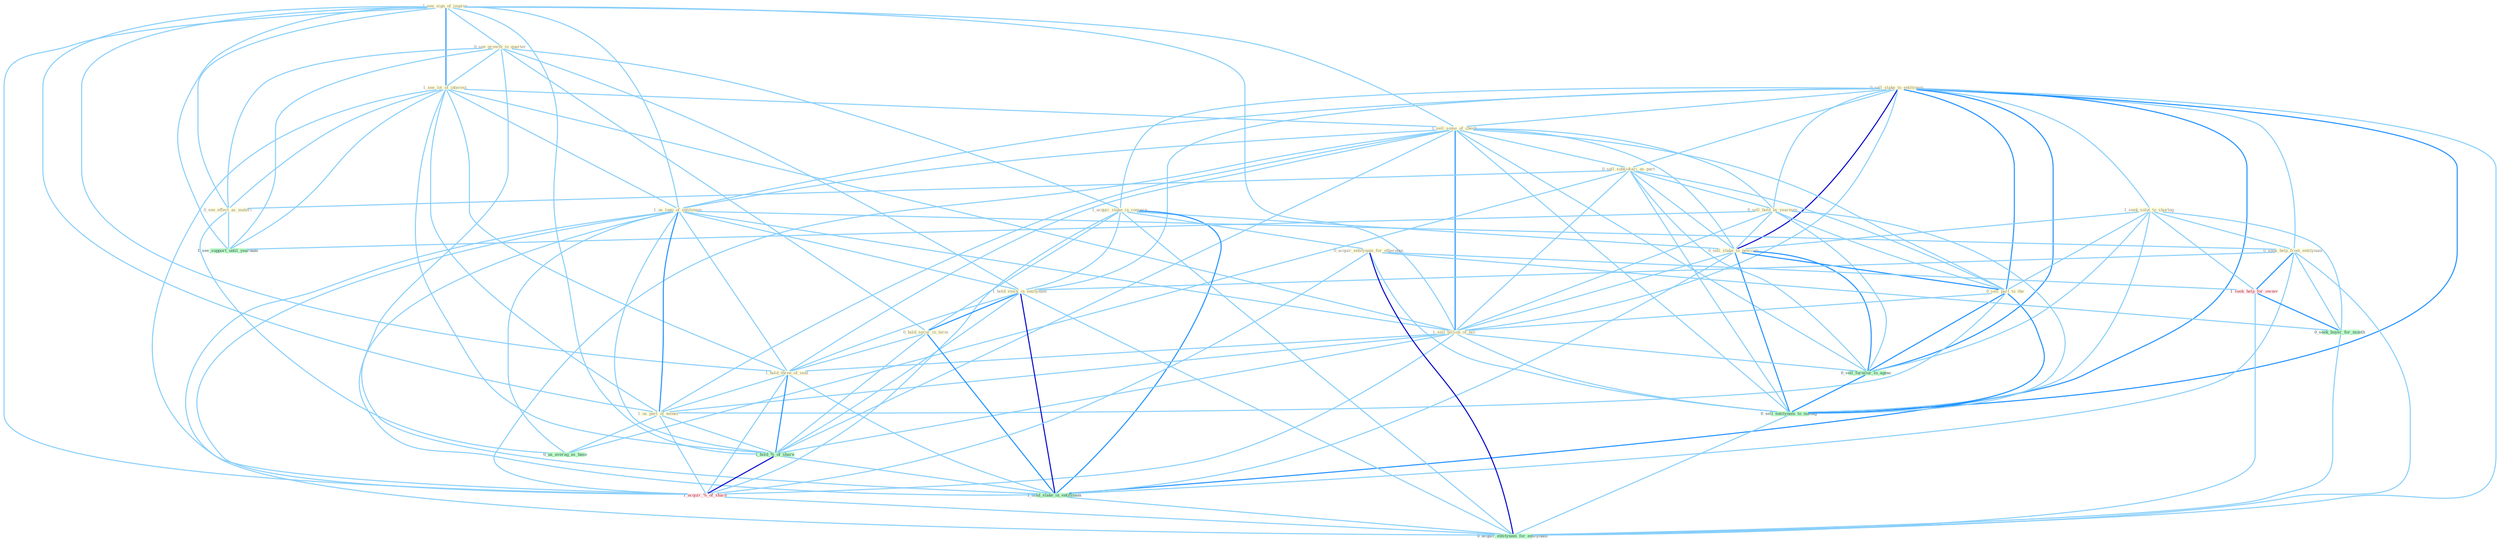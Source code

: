 Graph G{ 
    node
    [shape=polygon,style=filled,width=.5,height=.06,color="#BDFCC9",fixedsize=true,fontsize=4,
    fontcolor="#2f4f4f"];
    {node
    [color="#ffffe0", fontcolor="#8b7d6b"] "1_see_sign_of_improv " "0_see_growth_in_quarter " "0_sell_stake_to_entitynam " "1_see_lot_of_interest " "1_sell_some_of_check " "0_sell_subsidiari_as_part " "1_acquir_stake_in_concern " "0_sell_hold_by_yearnum " "1_us_logo_of_entitynam " "1_seek_solut_to_shortag " "0_sell_stake_to_newcom " "0_sell_part_to_the " "1_sell_billion_of_bill " "0_see_effect_as_materi " "0_seek_help_from_entitynam " "1_hold_stock_in_entitynam " "0_hold_secur_in_term " "1_hold_three_of_seat " "1_us_part_of_monei " "0_acquir_entitynam_for_othernum "}
{node [color="#fff0f5", fontcolor="#b22222"] "1_seek_help_for_owner " "1_acquir_%_of_share "}
edge [color="#B0E2FF"];

	"1_see_sign_of_improv " -- "0_see_growth_in_quarter " [w="1", color="#87cefa" ];
	"1_see_sign_of_improv " -- "1_see_lot_of_interest " [w="2", color="#1e90ff" , len=0.8];
	"1_see_sign_of_improv " -- "1_sell_some_of_check " [w="1", color="#87cefa" ];
	"1_see_sign_of_improv " -- "1_us_logo_of_entitynam " [w="1", color="#87cefa" ];
	"1_see_sign_of_improv " -- "1_sell_billion_of_bill " [w="1", color="#87cefa" ];
	"1_see_sign_of_improv " -- "0_see_effect_as_materi " [w="1", color="#87cefa" ];
	"1_see_sign_of_improv " -- "1_hold_three_of_seat " [w="1", color="#87cefa" ];
	"1_see_sign_of_improv " -- "1_us_part_of_monei " [w="1", color="#87cefa" ];
	"1_see_sign_of_improv " -- "1_hold_%_of_share " [w="1", color="#87cefa" ];
	"1_see_sign_of_improv " -- "1_acquir_%_of_share " [w="1", color="#87cefa" ];
	"1_see_sign_of_improv " -- "1_see_support_until_yearnum " [w="1", color="#87cefa" ];
	"0_see_growth_in_quarter " -- "1_see_lot_of_interest " [w="1", color="#87cefa" ];
	"0_see_growth_in_quarter " -- "1_acquir_stake_in_concern " [w="1", color="#87cefa" ];
	"0_see_growth_in_quarter " -- "0_see_effect_as_materi " [w="1", color="#87cefa" ];
	"0_see_growth_in_quarter " -- "1_hold_stock_in_entitynam " [w="1", color="#87cefa" ];
	"0_see_growth_in_quarter " -- "0_hold_secur_in_term " [w="1", color="#87cefa" ];
	"0_see_growth_in_quarter " -- "1_hold_stake_in_entitynam " [w="1", color="#87cefa" ];
	"0_see_growth_in_quarter " -- "1_see_support_until_yearnum " [w="1", color="#87cefa" ];
	"0_sell_stake_to_entitynam " -- "1_sell_some_of_check " [w="1", color="#87cefa" ];
	"0_sell_stake_to_entitynam " -- "0_sell_subsidiari_as_part " [w="1", color="#87cefa" ];
	"0_sell_stake_to_entitynam " -- "1_acquir_stake_in_concern " [w="1", color="#87cefa" ];
	"0_sell_stake_to_entitynam " -- "0_sell_hold_by_yearnum " [w="1", color="#87cefa" ];
	"0_sell_stake_to_entitynam " -- "1_us_logo_of_entitynam " [w="1", color="#87cefa" ];
	"0_sell_stake_to_entitynam " -- "1_seek_solut_to_shortag " [w="1", color="#87cefa" ];
	"0_sell_stake_to_entitynam " -- "0_sell_stake_to_newcom " [w="3", color="#0000cd" , len=0.6];
	"0_sell_stake_to_entitynam " -- "0_sell_part_to_the " [w="2", color="#1e90ff" , len=0.8];
	"0_sell_stake_to_entitynam " -- "1_sell_billion_of_bill " [w="1", color="#87cefa" ];
	"0_sell_stake_to_entitynam " -- "0_seek_help_from_entitynam " [w="1", color="#87cefa" ];
	"0_sell_stake_to_entitynam " -- "1_hold_stock_in_entitynam " [w="1", color="#87cefa" ];
	"0_sell_stake_to_entitynam " -- "1_hold_stake_in_entitynam " [w="2", color="#1e90ff" , len=0.8];
	"0_sell_stake_to_entitynam " -- "0_sell_furnitur_to_agenc " [w="2", color="#1e90ff" , len=0.8];
	"0_sell_stake_to_entitynam " -- "0_sell_entitynam_to_manag " [w="2", color="#1e90ff" , len=0.8];
	"0_sell_stake_to_entitynam " -- "0_acquir_entitynam_for_entitynam " [w="1", color="#87cefa" ];
	"1_see_lot_of_interest " -- "1_sell_some_of_check " [w="1", color="#87cefa" ];
	"1_see_lot_of_interest " -- "1_us_logo_of_entitynam " [w="1", color="#87cefa" ];
	"1_see_lot_of_interest " -- "1_sell_billion_of_bill " [w="1", color="#87cefa" ];
	"1_see_lot_of_interest " -- "0_see_effect_as_materi " [w="1", color="#87cefa" ];
	"1_see_lot_of_interest " -- "1_hold_three_of_seat " [w="1", color="#87cefa" ];
	"1_see_lot_of_interest " -- "1_us_part_of_monei " [w="1", color="#87cefa" ];
	"1_see_lot_of_interest " -- "1_hold_%_of_share " [w="1", color="#87cefa" ];
	"1_see_lot_of_interest " -- "1_acquir_%_of_share " [w="1", color="#87cefa" ];
	"1_see_lot_of_interest " -- "1_see_support_until_yearnum " [w="1", color="#87cefa" ];
	"1_sell_some_of_check " -- "0_sell_subsidiari_as_part " [w="1", color="#87cefa" ];
	"1_sell_some_of_check " -- "0_sell_hold_by_yearnum " [w="1", color="#87cefa" ];
	"1_sell_some_of_check " -- "1_us_logo_of_entitynam " [w="1", color="#87cefa" ];
	"1_sell_some_of_check " -- "0_sell_stake_to_newcom " [w="1", color="#87cefa" ];
	"1_sell_some_of_check " -- "0_sell_part_to_the " [w="1", color="#87cefa" ];
	"1_sell_some_of_check " -- "1_sell_billion_of_bill " [w="2", color="#1e90ff" , len=0.8];
	"1_sell_some_of_check " -- "1_hold_three_of_seat " [w="1", color="#87cefa" ];
	"1_sell_some_of_check " -- "1_us_part_of_monei " [w="1", color="#87cefa" ];
	"1_sell_some_of_check " -- "1_hold_%_of_share " [w="1", color="#87cefa" ];
	"1_sell_some_of_check " -- "1_acquir_%_of_share " [w="1", color="#87cefa" ];
	"1_sell_some_of_check " -- "0_sell_furnitur_to_agenc " [w="1", color="#87cefa" ];
	"1_sell_some_of_check " -- "0_sell_entitynam_to_manag " [w="1", color="#87cefa" ];
	"0_sell_subsidiari_as_part " -- "0_sell_hold_by_yearnum " [w="1", color="#87cefa" ];
	"0_sell_subsidiari_as_part " -- "0_sell_stake_to_newcom " [w="1", color="#87cefa" ];
	"0_sell_subsidiari_as_part " -- "0_sell_part_to_the " [w="1", color="#87cefa" ];
	"0_sell_subsidiari_as_part " -- "1_sell_billion_of_bill " [w="1", color="#87cefa" ];
	"0_sell_subsidiari_as_part " -- "0_see_effect_as_materi " [w="1", color="#87cefa" ];
	"0_sell_subsidiari_as_part " -- "0_sell_furnitur_to_agenc " [w="1", color="#87cefa" ];
	"0_sell_subsidiari_as_part " -- "0_us_averag_as_base " [w="1", color="#87cefa" ];
	"0_sell_subsidiari_as_part " -- "0_sell_entitynam_to_manag " [w="1", color="#87cefa" ];
	"1_acquir_stake_in_concern " -- "0_sell_stake_to_newcom " [w="1", color="#87cefa" ];
	"1_acquir_stake_in_concern " -- "1_hold_stock_in_entitynam " [w="1", color="#87cefa" ];
	"1_acquir_stake_in_concern " -- "0_hold_secur_in_term " [w="1", color="#87cefa" ];
	"1_acquir_stake_in_concern " -- "0_acquir_entitynam_for_othernum " [w="1", color="#87cefa" ];
	"1_acquir_stake_in_concern " -- "1_hold_stake_in_entitynam " [w="2", color="#1e90ff" , len=0.8];
	"1_acquir_stake_in_concern " -- "1_acquir_%_of_share " [w="1", color="#87cefa" ];
	"1_acquir_stake_in_concern " -- "0_acquir_entitynam_for_entitynam " [w="1", color="#87cefa" ];
	"0_sell_hold_by_yearnum " -- "0_sell_stake_to_newcom " [w="1", color="#87cefa" ];
	"0_sell_hold_by_yearnum " -- "0_sell_part_to_the " [w="1", color="#87cefa" ];
	"0_sell_hold_by_yearnum " -- "1_sell_billion_of_bill " [w="1", color="#87cefa" ];
	"0_sell_hold_by_yearnum " -- "1_see_support_until_yearnum " [w="1", color="#87cefa" ];
	"0_sell_hold_by_yearnum " -- "0_sell_furnitur_to_agenc " [w="1", color="#87cefa" ];
	"0_sell_hold_by_yearnum " -- "0_sell_entitynam_to_manag " [w="1", color="#87cefa" ];
	"1_us_logo_of_entitynam " -- "1_sell_billion_of_bill " [w="1", color="#87cefa" ];
	"1_us_logo_of_entitynam " -- "0_seek_help_from_entitynam " [w="1", color="#87cefa" ];
	"1_us_logo_of_entitynam " -- "1_hold_stock_in_entitynam " [w="1", color="#87cefa" ];
	"1_us_logo_of_entitynam " -- "1_hold_three_of_seat " [w="1", color="#87cefa" ];
	"1_us_logo_of_entitynam " -- "1_us_part_of_monei " [w="2", color="#1e90ff" , len=0.8];
	"1_us_logo_of_entitynam " -- "1_hold_%_of_share " [w="1", color="#87cefa" ];
	"1_us_logo_of_entitynam " -- "1_hold_stake_in_entitynam " [w="1", color="#87cefa" ];
	"1_us_logo_of_entitynam " -- "1_acquir_%_of_share " [w="1", color="#87cefa" ];
	"1_us_logo_of_entitynam " -- "0_us_averag_as_base " [w="1", color="#87cefa" ];
	"1_us_logo_of_entitynam " -- "0_acquir_entitynam_for_entitynam " [w="1", color="#87cefa" ];
	"1_seek_solut_to_shortag " -- "0_sell_stake_to_newcom " [w="1", color="#87cefa" ];
	"1_seek_solut_to_shortag " -- "0_sell_part_to_the " [w="1", color="#87cefa" ];
	"1_seek_solut_to_shortag " -- "0_seek_help_from_entitynam " [w="1", color="#87cefa" ];
	"1_seek_solut_to_shortag " -- "1_seek_help_for_owner " [w="1", color="#87cefa" ];
	"1_seek_solut_to_shortag " -- "0_seek_buyer_for_month " [w="1", color="#87cefa" ];
	"1_seek_solut_to_shortag " -- "0_sell_furnitur_to_agenc " [w="1", color="#87cefa" ];
	"1_seek_solut_to_shortag " -- "0_sell_entitynam_to_manag " [w="1", color="#87cefa" ];
	"0_sell_stake_to_newcom " -- "0_sell_part_to_the " [w="2", color="#1e90ff" , len=0.8];
	"0_sell_stake_to_newcom " -- "1_sell_billion_of_bill " [w="1", color="#87cefa" ];
	"0_sell_stake_to_newcom " -- "1_hold_stake_in_entitynam " [w="1", color="#87cefa" ];
	"0_sell_stake_to_newcom " -- "0_sell_furnitur_to_agenc " [w="2", color="#1e90ff" , len=0.8];
	"0_sell_stake_to_newcom " -- "0_sell_entitynam_to_manag " [w="2", color="#1e90ff" , len=0.8];
	"0_sell_part_to_the " -- "1_sell_billion_of_bill " [w="1", color="#87cefa" ];
	"0_sell_part_to_the " -- "1_us_part_of_monei " [w="1", color="#87cefa" ];
	"0_sell_part_to_the " -- "0_sell_furnitur_to_agenc " [w="2", color="#1e90ff" , len=0.8];
	"0_sell_part_to_the " -- "0_sell_entitynam_to_manag " [w="2", color="#1e90ff" , len=0.8];
	"1_sell_billion_of_bill " -- "1_hold_three_of_seat " [w="1", color="#87cefa" ];
	"1_sell_billion_of_bill " -- "1_us_part_of_monei " [w="1", color="#87cefa" ];
	"1_sell_billion_of_bill " -- "1_hold_%_of_share " [w="1", color="#87cefa" ];
	"1_sell_billion_of_bill " -- "1_acquir_%_of_share " [w="1", color="#87cefa" ];
	"1_sell_billion_of_bill " -- "0_sell_furnitur_to_agenc " [w="1", color="#87cefa" ];
	"1_sell_billion_of_bill " -- "0_sell_entitynam_to_manag " [w="1", color="#87cefa" ];
	"0_see_effect_as_materi " -- "1_see_support_until_yearnum " [w="1", color="#87cefa" ];
	"0_see_effect_as_materi " -- "0_us_averag_as_base " [w="1", color="#87cefa" ];
	"0_seek_help_from_entitynam " -- "1_hold_stock_in_entitynam " [w="1", color="#87cefa" ];
	"0_seek_help_from_entitynam " -- "1_hold_stake_in_entitynam " [w="1", color="#87cefa" ];
	"0_seek_help_from_entitynam " -- "1_seek_help_for_owner " [w="2", color="#1e90ff" , len=0.8];
	"0_seek_help_from_entitynam " -- "0_seek_buyer_for_month " [w="1", color="#87cefa" ];
	"0_seek_help_from_entitynam " -- "0_acquir_entitynam_for_entitynam " [w="1", color="#87cefa" ];
	"1_hold_stock_in_entitynam " -- "0_hold_secur_in_term " [w="2", color="#1e90ff" , len=0.8];
	"1_hold_stock_in_entitynam " -- "1_hold_three_of_seat " [w="1", color="#87cefa" ];
	"1_hold_stock_in_entitynam " -- "1_hold_%_of_share " [w="1", color="#87cefa" ];
	"1_hold_stock_in_entitynam " -- "1_hold_stake_in_entitynam " [w="3", color="#0000cd" , len=0.6];
	"1_hold_stock_in_entitynam " -- "0_acquir_entitynam_for_entitynam " [w="1", color="#87cefa" ];
	"0_hold_secur_in_term " -- "1_hold_three_of_seat " [w="1", color="#87cefa" ];
	"0_hold_secur_in_term " -- "1_hold_%_of_share " [w="1", color="#87cefa" ];
	"0_hold_secur_in_term " -- "1_hold_stake_in_entitynam " [w="2", color="#1e90ff" , len=0.8];
	"1_hold_three_of_seat " -- "1_us_part_of_monei " [w="1", color="#87cefa" ];
	"1_hold_three_of_seat " -- "1_hold_%_of_share " [w="2", color="#1e90ff" , len=0.8];
	"1_hold_three_of_seat " -- "1_hold_stake_in_entitynam " [w="1", color="#87cefa" ];
	"1_hold_three_of_seat " -- "1_acquir_%_of_share " [w="1", color="#87cefa" ];
	"1_us_part_of_monei " -- "1_hold_%_of_share " [w="1", color="#87cefa" ];
	"1_us_part_of_monei " -- "1_acquir_%_of_share " [w="1", color="#87cefa" ];
	"1_us_part_of_monei " -- "0_us_averag_as_base " [w="1", color="#87cefa" ];
	"0_acquir_entitynam_for_othernum " -- "1_seek_help_for_owner " [w="1", color="#87cefa" ];
	"0_acquir_entitynam_for_othernum " -- "0_seek_buyer_for_month " [w="1", color="#87cefa" ];
	"0_acquir_entitynam_for_othernum " -- "1_acquir_%_of_share " [w="1", color="#87cefa" ];
	"0_acquir_entitynam_for_othernum " -- "0_sell_entitynam_to_manag " [w="1", color="#87cefa" ];
	"0_acquir_entitynam_for_othernum " -- "0_acquir_entitynam_for_entitynam " [w="3", color="#0000cd" , len=0.6];
	"1_hold_%_of_share " -- "1_hold_stake_in_entitynam " [w="1", color="#87cefa" ];
	"1_hold_%_of_share " -- "1_acquir_%_of_share " [w="3", color="#0000cd" , len=0.6];
	"1_hold_stake_in_entitynam " -- "0_acquir_entitynam_for_entitynam " [w="1", color="#87cefa" ];
	"1_seek_help_for_owner " -- "0_seek_buyer_for_month " [w="2", color="#1e90ff" , len=0.8];
	"1_seek_help_for_owner " -- "0_acquir_entitynam_for_entitynam " [w="1", color="#87cefa" ];
	"0_seek_buyer_for_month " -- "0_acquir_entitynam_for_entitynam " [w="1", color="#87cefa" ];
	"1_acquir_%_of_share " -- "0_acquir_entitynam_for_entitynam " [w="1", color="#87cefa" ];
	"0_sell_furnitur_to_agenc " -- "0_sell_entitynam_to_manag " [w="2", color="#1e90ff" , len=0.8];
	"0_sell_entitynam_to_manag " -- "0_acquir_entitynam_for_entitynam " [w="1", color="#87cefa" ];
}